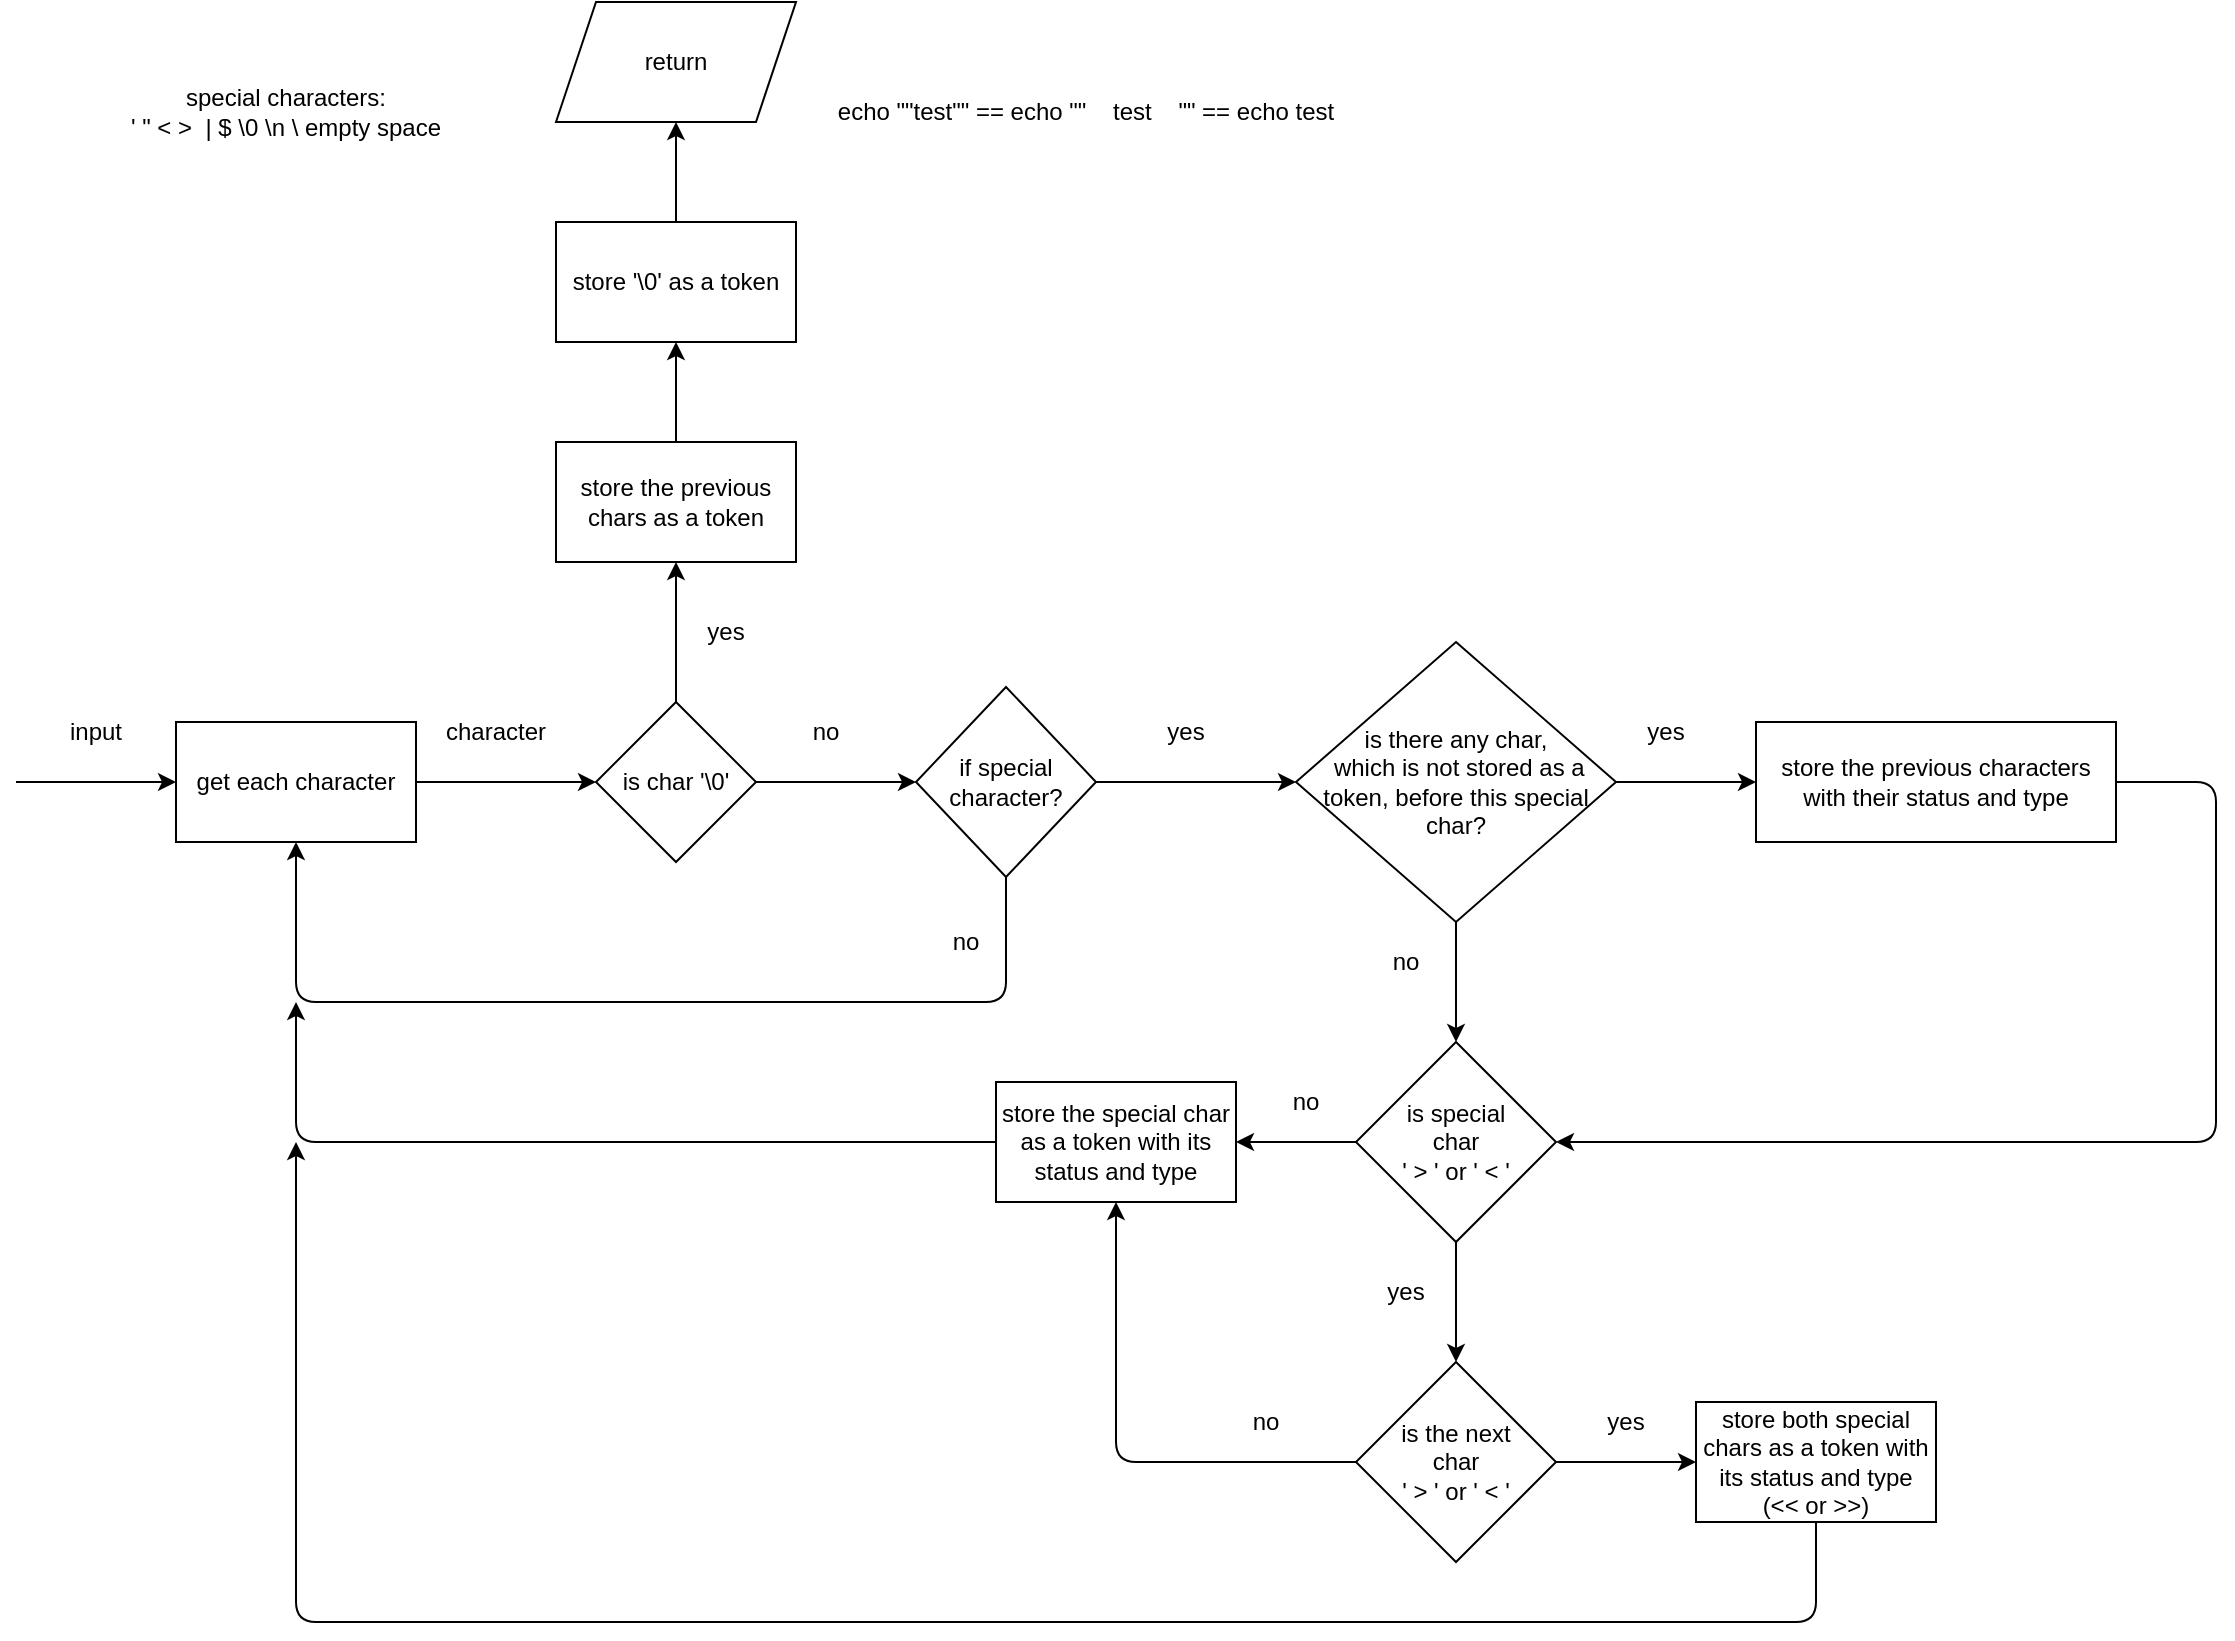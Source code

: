 <mxfile>
    <diagram id="AVV25fqXD4dXUtdgFBmz" name="Page-1">
        <mxGraphModel dx="1696" dy="897" grid="1" gridSize="10" guides="1" tooltips="1" connect="1" arrows="1" fold="1" page="1" pageScale="1" pageWidth="3300" pageHeight="4681" math="0" shadow="0">
            <root>
                <mxCell id="0"/>
                <mxCell id="1" parent="0"/>
                <mxCell id="2" value="" style="endArrow=classic;html=1;" parent="1" edge="1">
                    <mxGeometry width="50" height="50" relative="1" as="geometry">
                        <mxPoint x="80" y="520" as="sourcePoint"/>
                        <mxPoint x="160" y="520" as="targetPoint"/>
                    </mxGeometry>
                </mxCell>
                <mxCell id="3" value="input" style="text;html=1;strokeColor=none;fillColor=none;align=center;verticalAlign=middle;whiteSpace=wrap;rounded=0;" parent="1" vertex="1">
                    <mxGeometry x="90" y="480" width="60" height="30" as="geometry"/>
                </mxCell>
                <mxCell id="15" style="edgeStyle=none;html=1;entryX=0;entryY=0.5;entryDx=0;entryDy=0;" parent="1" source="4" edge="1" target="60">
                    <mxGeometry relative="1" as="geometry">
                        <mxPoint x="360" y="520" as="targetPoint"/>
                    </mxGeometry>
                </mxCell>
                <mxCell id="4" value="get each character" style="rounded=0;whiteSpace=wrap;html=1;" parent="1" vertex="1">
                    <mxGeometry x="160" y="490" width="120" height="60" as="geometry"/>
                </mxCell>
                <mxCell id="7" value="character" style="text;html=1;strokeColor=none;fillColor=none;align=center;verticalAlign=middle;whiteSpace=wrap;rounded=0;" parent="1" vertex="1">
                    <mxGeometry x="290" y="480" width="60" height="30" as="geometry"/>
                </mxCell>
                <mxCell id="9" value="no" style="text;html=1;strokeColor=none;fillColor=none;align=center;verticalAlign=middle;whiteSpace=wrap;rounded=0;" parent="1" vertex="1">
                    <mxGeometry x="540" y="590" width="30" height="20" as="geometry"/>
                </mxCell>
                <mxCell id="37" style="edgeStyle=none;html=1;exitX=1;exitY=0.5;exitDx=0;exitDy=0;entryX=1;entryY=0.5;entryDx=0;entryDy=0;" edge="1" parent="1" source="11" target="38">
                    <mxGeometry relative="1" as="geometry">
                        <mxPoint x="850" y="710" as="targetPoint"/>
                        <Array as="points">
                            <mxPoint x="1180" y="520"/>
                            <mxPoint x="1180" y="700"/>
                        </Array>
                    </mxGeometry>
                </mxCell>
                <mxCell id="11" value="store the previous characters with their status and type" style="rounded=0;whiteSpace=wrap;html=1;" parent="1" vertex="1">
                    <mxGeometry x="950" y="490" width="180" height="60" as="geometry"/>
                </mxCell>
                <mxCell id="17" style="edgeStyle=none;html=1;entryX=0.5;entryY=1;entryDx=0;entryDy=0;exitX=0.5;exitY=1;exitDx=0;exitDy=0;" parent="1" source="21" target="4" edge="1">
                    <mxGeometry relative="1" as="geometry">
                        <mxPoint x="220" y="610" as="targetPoint"/>
                        <Array as="points">
                            <mxPoint x="575" y="630"/>
                            <mxPoint x="220" y="630"/>
                        </Array>
                        <mxPoint x="400" y="560" as="sourcePoint"/>
                    </mxGeometry>
                </mxCell>
                <mxCell id="18" value="yes" style="text;html=1;strokeColor=none;fillColor=none;align=center;verticalAlign=middle;whiteSpace=wrap;rounded=0;" parent="1" vertex="1">
                    <mxGeometry x="650" y="480" width="30" height="30" as="geometry"/>
                </mxCell>
                <mxCell id="24" style="edgeStyle=none;html=1;" parent="1" source="21" edge="1">
                    <mxGeometry relative="1" as="geometry">
                        <mxPoint x="720" y="520" as="targetPoint"/>
                    </mxGeometry>
                </mxCell>
                <mxCell id="21" value="if special&lt;br&gt;character?" style="rhombus;whiteSpace=wrap;html=1;" parent="1" vertex="1">
                    <mxGeometry x="530" y="472.5" width="90" height="95" as="geometry"/>
                </mxCell>
                <mxCell id="26" value="special characters:&lt;br&gt;' &quot; &amp;lt; &amp;gt;&amp;nbsp; | $ \0 \n \ empty space" style="text;html=1;strokeColor=none;fillColor=none;align=center;verticalAlign=middle;whiteSpace=wrap;rounded=0;" parent="1" vertex="1">
                    <mxGeometry x="80" y="160" width="270" height="50" as="geometry"/>
                </mxCell>
                <mxCell id="27" value="echo &quot;&quot;test&quot;&quot; == echo &quot;&quot;&amp;nbsp; &amp;nbsp; test&amp;nbsp; &amp;nbsp; &quot;&quot; == echo test" style="text;html=1;strokeColor=none;fillColor=none;align=center;verticalAlign=middle;whiteSpace=wrap;rounded=0;" parent="1" vertex="1">
                    <mxGeometry x="460" y="170" width="310" height="30" as="geometry"/>
                </mxCell>
                <mxCell id="30" style="edgeStyle=none;html=1;" edge="1" parent="1" source="29">
                    <mxGeometry relative="1" as="geometry">
                        <mxPoint x="950" y="520" as="targetPoint"/>
                    </mxGeometry>
                </mxCell>
                <mxCell id="35" style="edgeStyle=none;html=1;" edge="1" parent="1" source="29">
                    <mxGeometry relative="1" as="geometry">
                        <mxPoint x="800" y="650" as="targetPoint"/>
                    </mxGeometry>
                </mxCell>
                <mxCell id="29" value="is there any char,&lt;br&gt;&amp;nbsp;which is not stored as a token,&amp;nbsp;before this special char?" style="rhombus;whiteSpace=wrap;html=1;" vertex="1" parent="1">
                    <mxGeometry x="720" y="450" width="160" height="140" as="geometry"/>
                </mxCell>
                <mxCell id="31" value="yes" style="text;html=1;strokeColor=none;fillColor=none;align=center;verticalAlign=middle;whiteSpace=wrap;rounded=0;" vertex="1" parent="1">
                    <mxGeometry x="890" y="480" width="30" height="30" as="geometry"/>
                </mxCell>
                <mxCell id="36" value="no" style="text;html=1;strokeColor=none;fillColor=none;align=center;verticalAlign=middle;whiteSpace=wrap;rounded=0;" vertex="1" parent="1">
                    <mxGeometry x="760" y="600" width="30" height="20" as="geometry"/>
                </mxCell>
                <mxCell id="39" style="edgeStyle=none;html=1;" edge="1" parent="1" source="38">
                    <mxGeometry relative="1" as="geometry">
                        <mxPoint x="690" y="700" as="targetPoint"/>
                    </mxGeometry>
                </mxCell>
                <mxCell id="42" style="edgeStyle=none;html=1;" edge="1" parent="1" source="38">
                    <mxGeometry relative="1" as="geometry">
                        <mxPoint x="800" y="810" as="targetPoint"/>
                    </mxGeometry>
                </mxCell>
                <mxCell id="38" value="is special&lt;br&gt;char &lt;br&gt;' &amp;gt; ' or ' &amp;lt; '" style="rhombus;whiteSpace=wrap;html=1;" vertex="1" parent="1">
                    <mxGeometry x="750" y="650" width="100" height="100" as="geometry"/>
                </mxCell>
                <mxCell id="40" value="no" style="text;html=1;strokeColor=none;fillColor=none;align=center;verticalAlign=middle;whiteSpace=wrap;rounded=0;" vertex="1" parent="1">
                    <mxGeometry x="710" y="670" width="30" height="20" as="geometry"/>
                </mxCell>
                <mxCell id="47" style="edgeStyle=none;html=1;" edge="1" parent="1" source="41">
                    <mxGeometry relative="1" as="geometry">
                        <mxPoint x="220" y="630" as="targetPoint"/>
                        <Array as="points">
                            <mxPoint x="220" y="700"/>
                        </Array>
                    </mxGeometry>
                </mxCell>
                <mxCell id="41" value="store the special char as a token with its status and type" style="rounded=0;whiteSpace=wrap;html=1;" vertex="1" parent="1">
                    <mxGeometry x="570" y="670" width="120" height="60" as="geometry"/>
                </mxCell>
                <mxCell id="43" value="yes" style="text;html=1;strokeColor=none;fillColor=none;align=center;verticalAlign=middle;whiteSpace=wrap;rounded=0;" vertex="1" parent="1">
                    <mxGeometry x="760" y="760" width="30" height="30" as="geometry"/>
                </mxCell>
                <mxCell id="45" style="edgeStyle=none;html=1;entryX=0.5;entryY=1;entryDx=0;entryDy=0;" edge="1" parent="1" source="44" target="41">
                    <mxGeometry relative="1" as="geometry">
                        <Array as="points">
                            <mxPoint x="630" y="860"/>
                        </Array>
                    </mxGeometry>
                </mxCell>
                <mxCell id="48" style="edgeStyle=none;html=1;" edge="1" parent="1" source="44">
                    <mxGeometry relative="1" as="geometry">
                        <mxPoint x="920" y="860" as="targetPoint"/>
                    </mxGeometry>
                </mxCell>
                <mxCell id="44" value="is the next&lt;br&gt;char &lt;br&gt;' &amp;gt; ' or ' &amp;lt; '" style="rhombus;whiteSpace=wrap;html=1;" vertex="1" parent="1">
                    <mxGeometry x="750" y="810" width="100" height="100" as="geometry"/>
                </mxCell>
                <mxCell id="46" value="no" style="text;html=1;strokeColor=none;fillColor=none;align=center;verticalAlign=middle;whiteSpace=wrap;rounded=0;" vertex="1" parent="1">
                    <mxGeometry x="690" y="830" width="30" height="20" as="geometry"/>
                </mxCell>
                <mxCell id="49" value="yes" style="text;html=1;strokeColor=none;fillColor=none;align=center;verticalAlign=middle;whiteSpace=wrap;rounded=0;" vertex="1" parent="1">
                    <mxGeometry x="870" y="825" width="30" height="30" as="geometry"/>
                </mxCell>
                <mxCell id="51" style="edgeStyle=none;html=1;exitX=0.5;exitY=1;exitDx=0;exitDy=0;" edge="1" parent="1" source="50">
                    <mxGeometry relative="1" as="geometry">
                        <mxPoint x="220" y="700" as="targetPoint"/>
                        <Array as="points">
                            <mxPoint x="980" y="940"/>
                            <mxPoint x="810" y="940"/>
                            <mxPoint x="220" y="940"/>
                        </Array>
                    </mxGeometry>
                </mxCell>
                <mxCell id="50" value="store both special chars as a token with its status and type (&amp;lt;&amp;lt; or &amp;gt;&amp;gt;)" style="rounded=0;whiteSpace=wrap;html=1;" vertex="1" parent="1">
                    <mxGeometry x="920" y="830" width="120" height="60" as="geometry"/>
                </mxCell>
                <mxCell id="61" style="edgeStyle=none;html=1;entryX=0;entryY=0.5;entryDx=0;entryDy=0;" edge="1" parent="1" source="60" target="21">
                    <mxGeometry relative="1" as="geometry"/>
                </mxCell>
                <mxCell id="63" style="edgeStyle=none;html=1;" edge="1" parent="1" source="60">
                    <mxGeometry relative="1" as="geometry">
                        <mxPoint x="410" y="410" as="targetPoint"/>
                    </mxGeometry>
                </mxCell>
                <mxCell id="60" value="is char '\0'" style="rhombus;whiteSpace=wrap;html=1;" vertex="1" parent="1">
                    <mxGeometry x="370" y="480" width="80" height="80" as="geometry"/>
                </mxCell>
                <mxCell id="62" value="no" style="text;html=1;strokeColor=none;fillColor=none;align=center;verticalAlign=middle;whiteSpace=wrap;rounded=0;" vertex="1" parent="1">
                    <mxGeometry x="470" y="485" width="30" height="20" as="geometry"/>
                </mxCell>
                <mxCell id="64" value="yes" style="text;html=1;strokeColor=none;fillColor=none;align=center;verticalAlign=middle;whiteSpace=wrap;rounded=0;" vertex="1" parent="1">
                    <mxGeometry x="420" y="430" width="30" height="30" as="geometry"/>
                </mxCell>
                <mxCell id="66" style="edgeStyle=none;html=1;" edge="1" parent="1" source="65">
                    <mxGeometry relative="1" as="geometry">
                        <mxPoint x="410" y="300" as="targetPoint"/>
                    </mxGeometry>
                </mxCell>
                <mxCell id="65" value="store the previous chars as a token" style="rounded=0;whiteSpace=wrap;html=1;" vertex="1" parent="1">
                    <mxGeometry x="350" y="350" width="120" height="60" as="geometry"/>
                </mxCell>
                <mxCell id="68" style="edgeStyle=none;html=1;" edge="1" parent="1" source="67">
                    <mxGeometry relative="1" as="geometry">
                        <mxPoint x="410" y="190" as="targetPoint"/>
                    </mxGeometry>
                </mxCell>
                <mxCell id="67" value="store '\0' as a token" style="rounded=0;whiteSpace=wrap;html=1;" vertex="1" parent="1">
                    <mxGeometry x="350" y="240" width="120" height="60" as="geometry"/>
                </mxCell>
                <mxCell id="69" value="return" style="shape=parallelogram;perimeter=parallelogramPerimeter;whiteSpace=wrap;html=1;fixedSize=1;" vertex="1" parent="1">
                    <mxGeometry x="350" y="130" width="120" height="60" as="geometry"/>
                </mxCell>
            </root>
        </mxGraphModel>
    </diagram>
</mxfile>